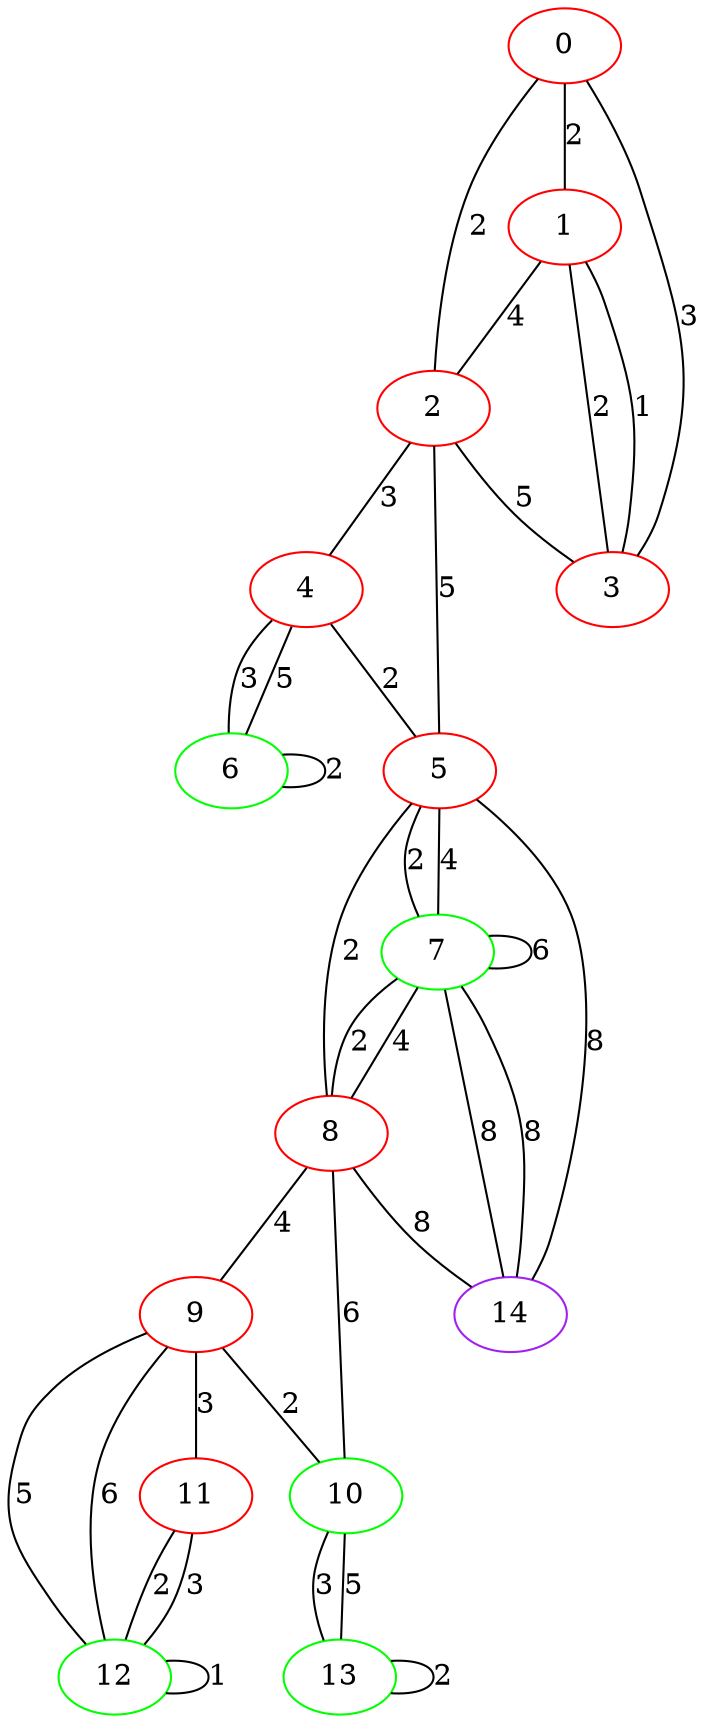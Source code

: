 graph "" {
0 [color=red, weight=1];
1 [color=red, weight=1];
2 [color=red, weight=1];
3 [color=red, weight=1];
4 [color=red, weight=1];
5 [color=red, weight=1];
6 [color=green, weight=2];
7 [color=green, weight=2];
8 [color=red, weight=1];
9 [color=red, weight=1];
10 [color=green, weight=2];
11 [color=red, weight=1];
12 [color=green, weight=2];
13 [color=green, weight=2];
14 [color=purple, weight=4];
0 -- 1  [key=0, label=2];
0 -- 2  [key=0, label=2];
0 -- 3  [key=0, label=3];
1 -- 2  [key=0, label=4];
1 -- 3  [key=0, label=2];
1 -- 3  [key=1, label=1];
2 -- 3  [key=0, label=5];
2 -- 4  [key=0, label=3];
2 -- 5  [key=0, label=5];
4 -- 5  [key=0, label=2];
4 -- 6  [key=0, label=3];
4 -- 6  [key=1, label=5];
5 -- 8  [key=0, label=2];
5 -- 14  [key=0, label=8];
5 -- 7  [key=0, label=2];
5 -- 7  [key=1, label=4];
6 -- 6  [key=0, label=2];
7 -- 8  [key=0, label=4];
7 -- 8  [key=1, label=2];
7 -- 14  [key=0, label=8];
7 -- 14  [key=1, label=8];
7 -- 7  [key=0, label=6];
8 -- 9  [key=0, label=4];
8 -- 10  [key=0, label=6];
8 -- 14  [key=0, label=8];
9 -- 10  [key=0, label=2];
9 -- 11  [key=0, label=3];
9 -- 12  [key=0, label=5];
9 -- 12  [key=1, label=6];
10 -- 13  [key=0, label=3];
10 -- 13  [key=1, label=5];
11 -- 12  [key=0, label=2];
11 -- 12  [key=1, label=3];
12 -- 12  [key=0, label=1];
13 -- 13  [key=0, label=2];
}
